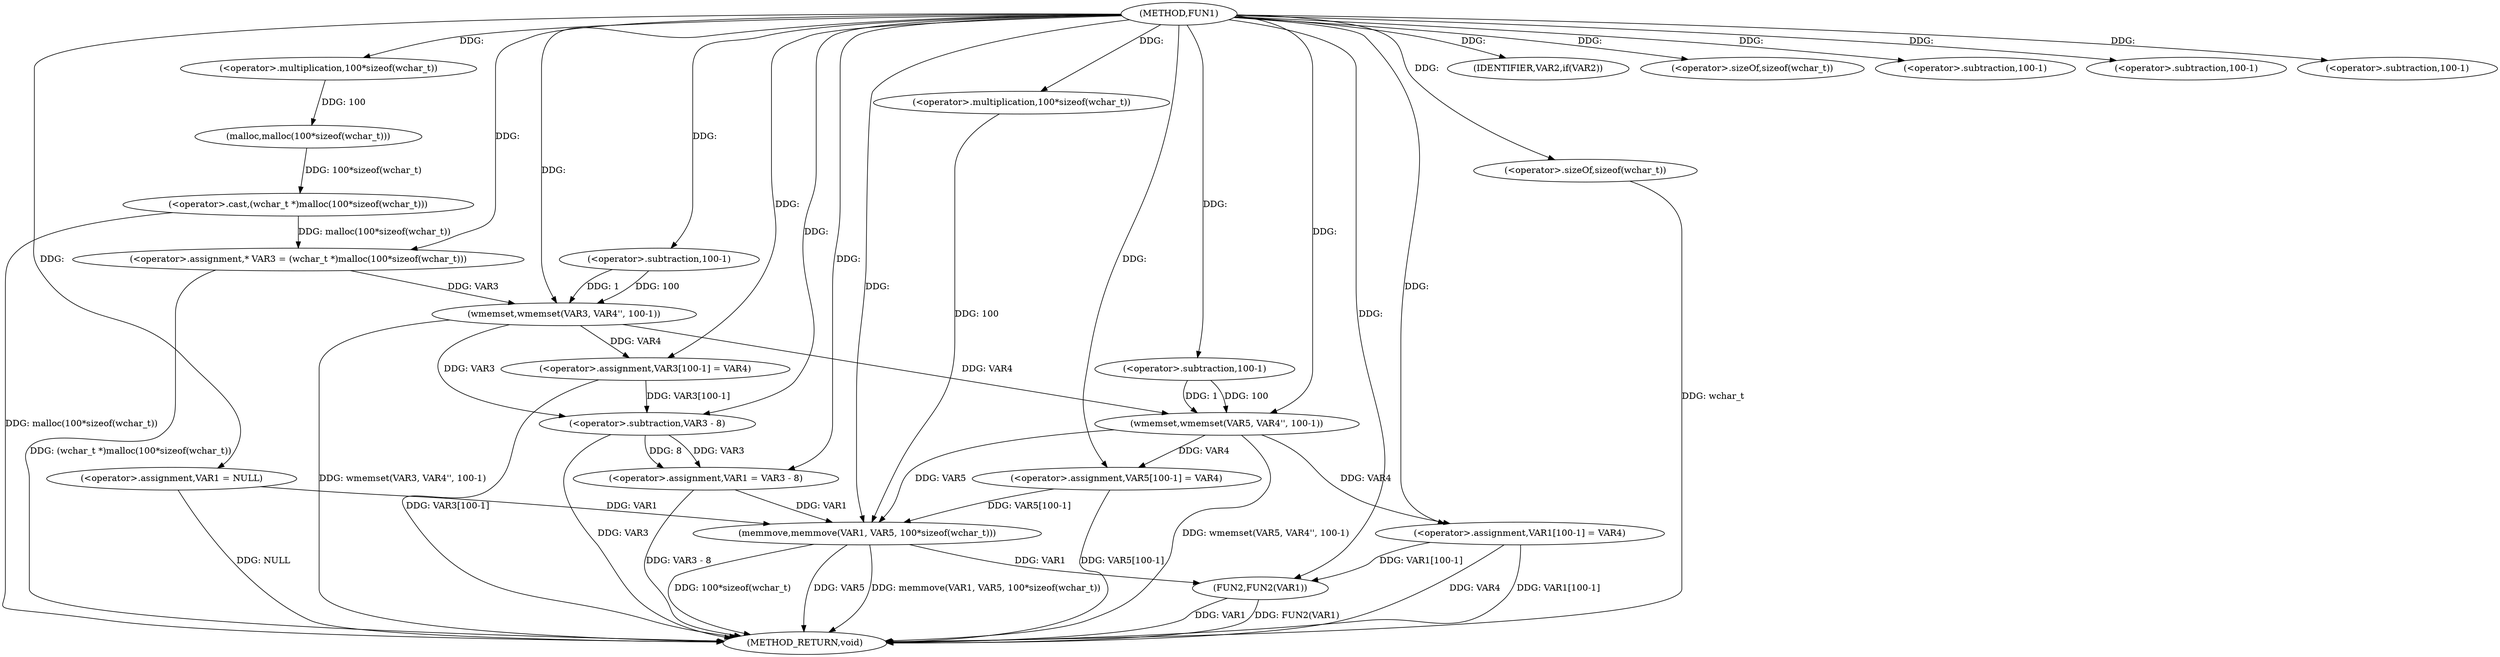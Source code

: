 digraph FUN1 {  
"1000100" [label = "(METHOD,FUN1)" ]
"1000169" [label = "(METHOD_RETURN,void)" ]
"1000103" [label = "(<operator>.assignment,VAR1 = NULL)" ]
"1000107" [label = "(IDENTIFIER,VAR2,if(VAR2))" ]
"1000111" [label = "(<operator>.assignment,* VAR3 = (wchar_t *)malloc(100*sizeof(wchar_t)))" ]
"1000113" [label = "(<operator>.cast,(wchar_t *)malloc(100*sizeof(wchar_t)))" ]
"1000115" [label = "(malloc,malloc(100*sizeof(wchar_t)))" ]
"1000116" [label = "(<operator>.multiplication,100*sizeof(wchar_t))" ]
"1000118" [label = "(<operator>.sizeOf,sizeof(wchar_t))" ]
"1000120" [label = "(wmemset,wmemset(VAR3, VAR4'', 100-1))" ]
"1000123" [label = "(<operator>.subtraction,100-1)" ]
"1000126" [label = "(<operator>.assignment,VAR3[100-1] = VAR4)" ]
"1000129" [label = "(<operator>.subtraction,100-1)" ]
"1000133" [label = "(<operator>.assignment,VAR1 = VAR3 - 8)" ]
"1000135" [label = "(<operator>.subtraction,VAR3 - 8)" ]
"1000140" [label = "(wmemset,wmemset(VAR5, VAR4'', 100-1))" ]
"1000143" [label = "(<operator>.subtraction,100-1)" ]
"1000146" [label = "(<operator>.assignment,VAR5[100-1] = VAR4)" ]
"1000149" [label = "(<operator>.subtraction,100-1)" ]
"1000153" [label = "(memmove,memmove(VAR1, VAR5, 100*sizeof(wchar_t)))" ]
"1000156" [label = "(<operator>.multiplication,100*sizeof(wchar_t))" ]
"1000158" [label = "(<operator>.sizeOf,sizeof(wchar_t))" ]
"1000160" [label = "(<operator>.assignment,VAR1[100-1] = VAR4)" ]
"1000163" [label = "(<operator>.subtraction,100-1)" ]
"1000167" [label = "(FUN2,FUN2(VAR1))" ]
  "1000158" -> "1000169"  [ label = "DDG: wchar_t"] 
  "1000103" -> "1000169"  [ label = "DDG: NULL"] 
  "1000113" -> "1000169"  [ label = "DDG: malloc(100*sizeof(wchar_t))"] 
  "1000135" -> "1000169"  [ label = "DDG: VAR3"] 
  "1000153" -> "1000169"  [ label = "DDG: 100*sizeof(wchar_t)"] 
  "1000167" -> "1000169"  [ label = "DDG: VAR1"] 
  "1000160" -> "1000169"  [ label = "DDG: VAR4"] 
  "1000140" -> "1000169"  [ label = "DDG: wmemset(VAR5, VAR4'', 100-1)"] 
  "1000153" -> "1000169"  [ label = "DDG: VAR5"] 
  "1000167" -> "1000169"  [ label = "DDG: FUN2(VAR1)"] 
  "1000126" -> "1000169"  [ label = "DDG: VAR3[100-1]"] 
  "1000153" -> "1000169"  [ label = "DDG: memmove(VAR1, VAR5, 100*sizeof(wchar_t))"] 
  "1000133" -> "1000169"  [ label = "DDG: VAR3 - 8"] 
  "1000111" -> "1000169"  [ label = "DDG: (wchar_t *)malloc(100*sizeof(wchar_t))"] 
  "1000120" -> "1000169"  [ label = "DDG: wmemset(VAR3, VAR4'', 100-1)"] 
  "1000146" -> "1000169"  [ label = "DDG: VAR5[100-1]"] 
  "1000160" -> "1000169"  [ label = "DDG: VAR1[100-1]"] 
  "1000100" -> "1000103"  [ label = "DDG: "] 
  "1000100" -> "1000107"  [ label = "DDG: "] 
  "1000113" -> "1000111"  [ label = "DDG: malloc(100*sizeof(wchar_t))"] 
  "1000100" -> "1000111"  [ label = "DDG: "] 
  "1000115" -> "1000113"  [ label = "DDG: 100*sizeof(wchar_t)"] 
  "1000116" -> "1000115"  [ label = "DDG: 100"] 
  "1000100" -> "1000116"  [ label = "DDG: "] 
  "1000100" -> "1000118"  [ label = "DDG: "] 
  "1000111" -> "1000120"  [ label = "DDG: VAR3"] 
  "1000100" -> "1000120"  [ label = "DDG: "] 
  "1000123" -> "1000120"  [ label = "DDG: 100"] 
  "1000123" -> "1000120"  [ label = "DDG: 1"] 
  "1000100" -> "1000123"  [ label = "DDG: "] 
  "1000120" -> "1000126"  [ label = "DDG: VAR4"] 
  "1000100" -> "1000126"  [ label = "DDG: "] 
  "1000100" -> "1000129"  [ label = "DDG: "] 
  "1000135" -> "1000133"  [ label = "DDG: VAR3"] 
  "1000135" -> "1000133"  [ label = "DDG: 8"] 
  "1000100" -> "1000133"  [ label = "DDG: "] 
  "1000120" -> "1000135"  [ label = "DDG: VAR3"] 
  "1000126" -> "1000135"  [ label = "DDG: VAR3[100-1]"] 
  "1000100" -> "1000135"  [ label = "DDG: "] 
  "1000100" -> "1000140"  [ label = "DDG: "] 
  "1000120" -> "1000140"  [ label = "DDG: VAR4"] 
  "1000143" -> "1000140"  [ label = "DDG: 100"] 
  "1000143" -> "1000140"  [ label = "DDG: 1"] 
  "1000100" -> "1000143"  [ label = "DDG: "] 
  "1000140" -> "1000146"  [ label = "DDG: VAR4"] 
  "1000100" -> "1000146"  [ label = "DDG: "] 
  "1000100" -> "1000149"  [ label = "DDG: "] 
  "1000103" -> "1000153"  [ label = "DDG: VAR1"] 
  "1000133" -> "1000153"  [ label = "DDG: VAR1"] 
  "1000100" -> "1000153"  [ label = "DDG: "] 
  "1000140" -> "1000153"  [ label = "DDG: VAR5"] 
  "1000146" -> "1000153"  [ label = "DDG: VAR5[100-1]"] 
  "1000156" -> "1000153"  [ label = "DDG: 100"] 
  "1000100" -> "1000156"  [ label = "DDG: "] 
  "1000100" -> "1000158"  [ label = "DDG: "] 
  "1000100" -> "1000160"  [ label = "DDG: "] 
  "1000140" -> "1000160"  [ label = "DDG: VAR4"] 
  "1000100" -> "1000163"  [ label = "DDG: "] 
  "1000153" -> "1000167"  [ label = "DDG: VAR1"] 
  "1000160" -> "1000167"  [ label = "DDG: VAR1[100-1]"] 
  "1000100" -> "1000167"  [ label = "DDG: "] 
}
